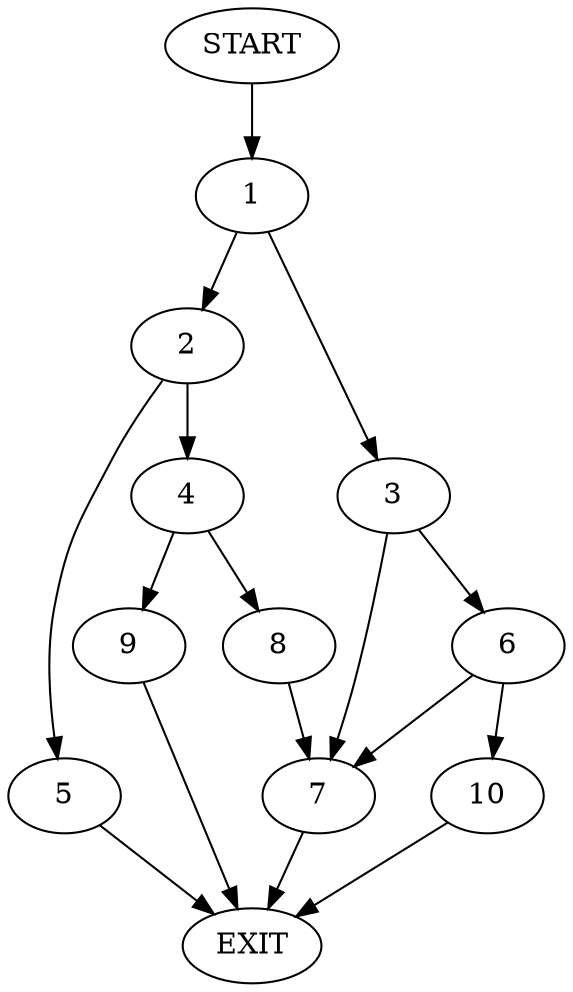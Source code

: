 digraph {
0 [label="START"]
11 [label="EXIT"]
0 -> 1
1 -> 2
1 -> 3
2 -> 4
2 -> 5
3 -> 6
3 -> 7
4 -> 8
4 -> 9
5 -> 11
9 -> 11
8 -> 7
7 -> 11
6 -> 10
6 -> 7
10 -> 11
}

